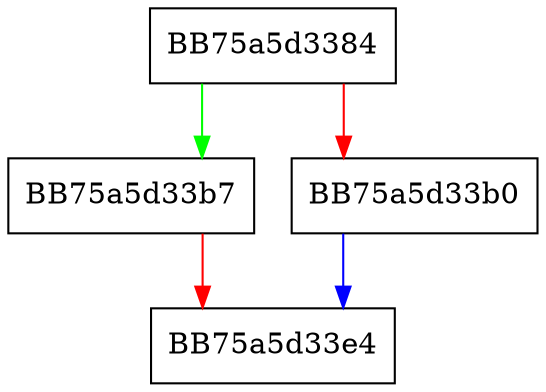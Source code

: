 digraph TaskCallback {
  node [shape="box"];
  graph [splines=ortho];
  BB75a5d3384 -> BB75a5d33b7 [color="green"];
  BB75a5d3384 -> BB75a5d33b0 [color="red"];
  BB75a5d33b0 -> BB75a5d33e4 [color="blue"];
  BB75a5d33b7 -> BB75a5d33e4 [color="red"];
}